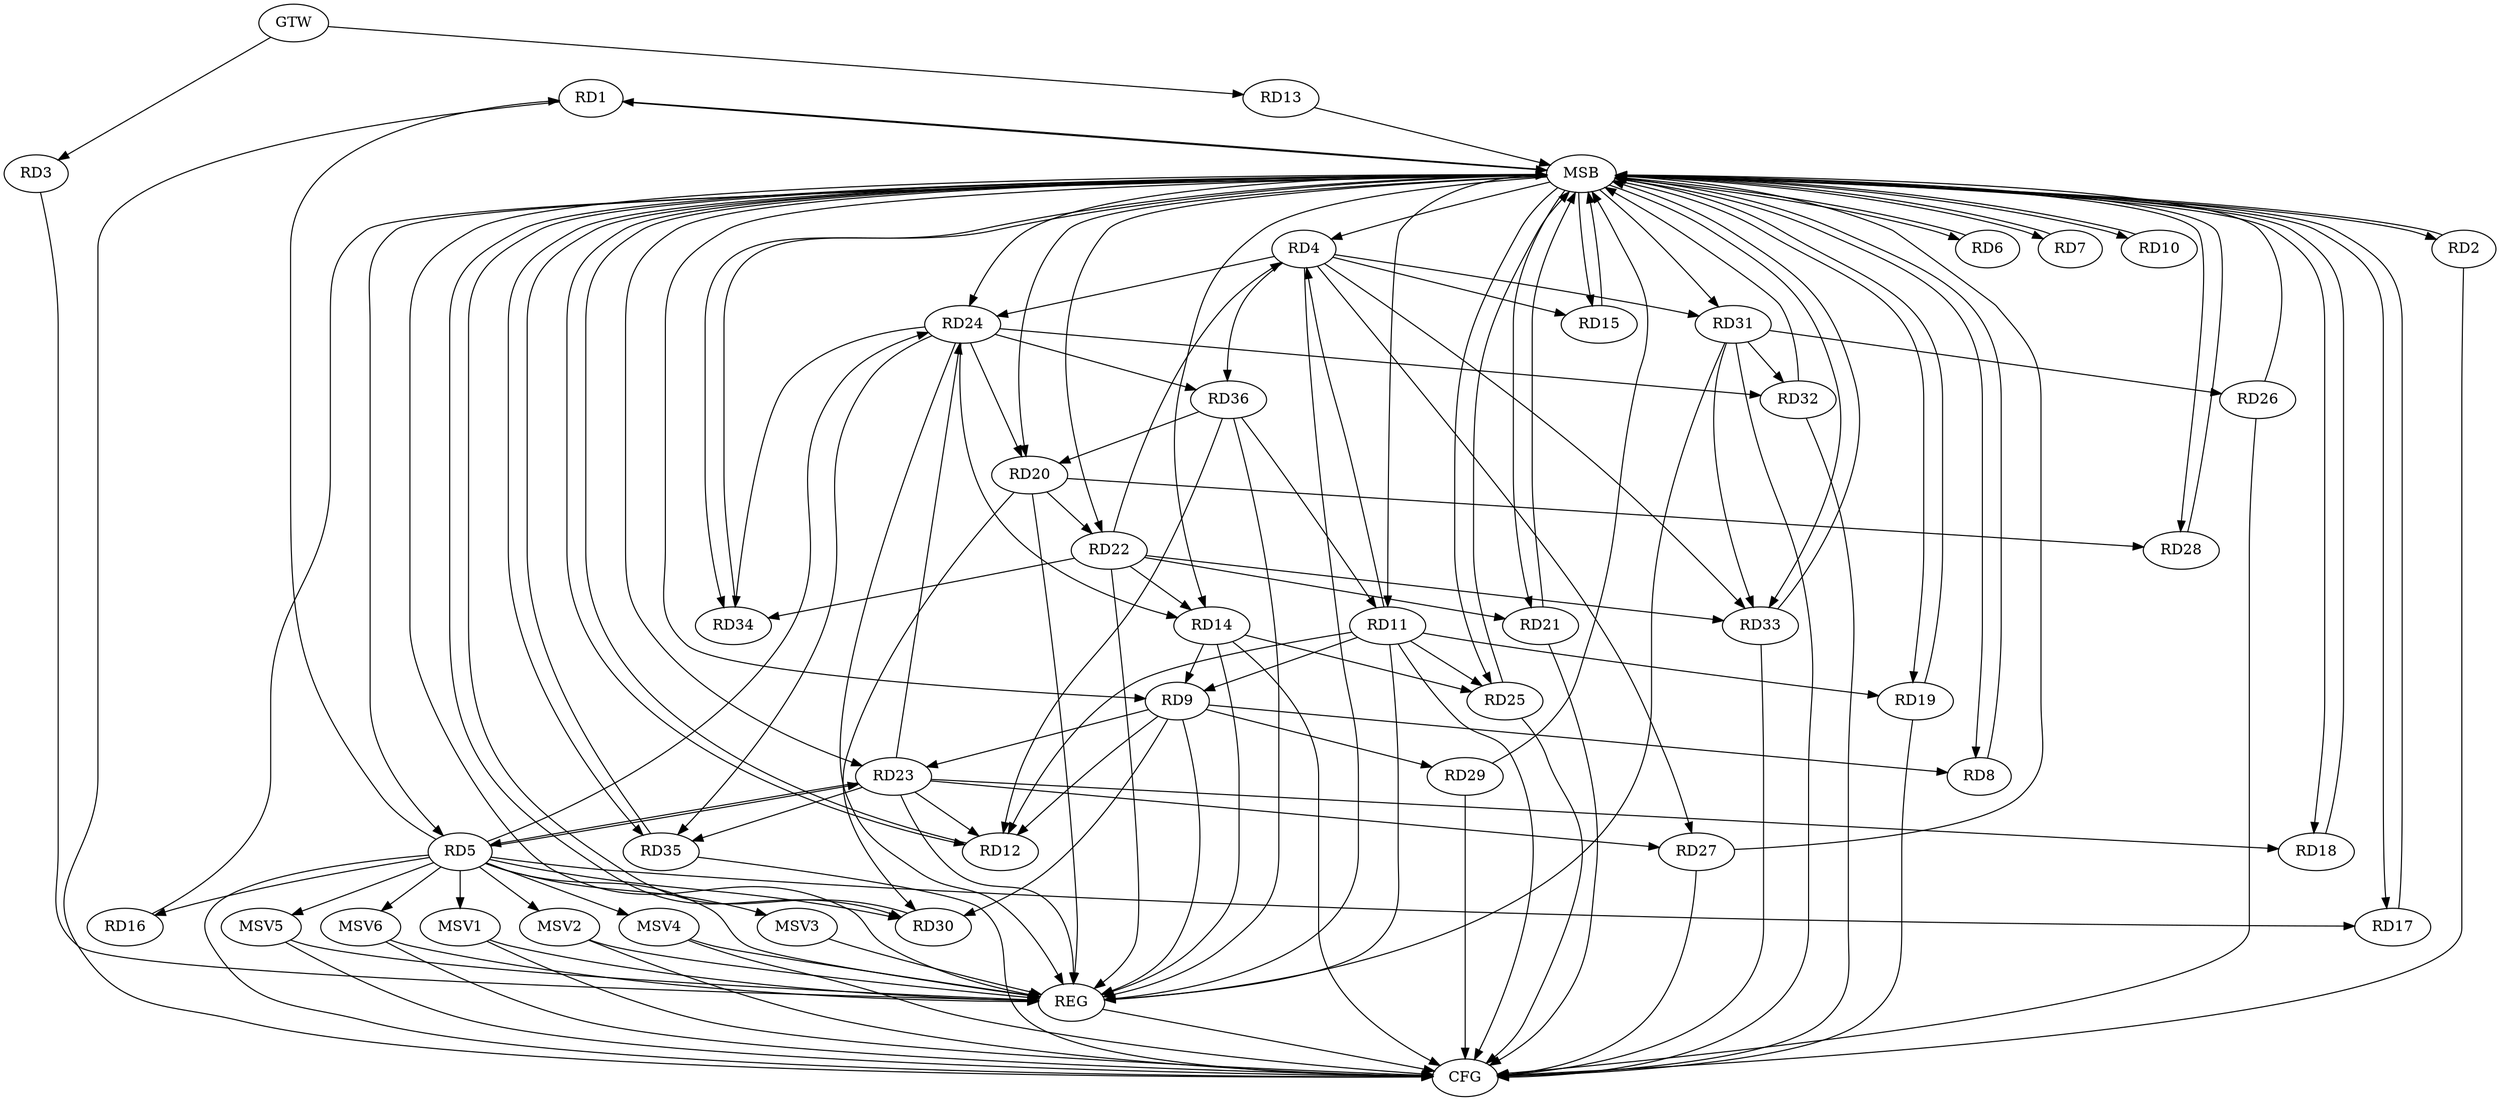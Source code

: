 strict digraph G {
  RD1 [ label="RD1" ];
  RD2 [ label="RD2" ];
  RD3 [ label="RD3" ];
  RD4 [ label="RD4" ];
  RD5 [ label="RD5" ];
  RD6 [ label="RD6" ];
  RD7 [ label="RD7" ];
  RD8 [ label="RD8" ];
  RD9 [ label="RD9" ];
  RD10 [ label="RD10" ];
  RD11 [ label="RD11" ];
  RD12 [ label="RD12" ];
  RD13 [ label="RD13" ];
  RD14 [ label="RD14" ];
  RD15 [ label="RD15" ];
  RD16 [ label="RD16" ];
  RD17 [ label="RD17" ];
  RD18 [ label="RD18" ];
  RD19 [ label="RD19" ];
  RD20 [ label="RD20" ];
  RD21 [ label="RD21" ];
  RD22 [ label="RD22" ];
  RD23 [ label="RD23" ];
  RD24 [ label="RD24" ];
  RD25 [ label="RD25" ];
  RD26 [ label="RD26" ];
  RD27 [ label="RD27" ];
  RD28 [ label="RD28" ];
  RD29 [ label="RD29" ];
  RD30 [ label="RD30" ];
  RD31 [ label="RD31" ];
  RD32 [ label="RD32" ];
  RD33 [ label="RD33" ];
  RD34 [ label="RD34" ];
  RD35 [ label="RD35" ];
  RD36 [ label="RD36" ];
  GTW [ label="GTW" ];
  REG [ label="REG" ];
  MSB [ label="MSB" ];
  CFG [ label="CFG" ];
  MSV1 [ label="MSV1" ];
  MSV2 [ label="MSV2" ];
  MSV3 [ label="MSV3" ];
  MSV4 [ label="MSV4" ];
  MSV5 [ label="MSV5" ];
  MSV6 [ label="MSV6" ];
  RD5 -> RD1;
  RD11 -> RD4;
  RD4 -> RD15;
  RD22 -> RD4;
  RD4 -> RD24;
  RD4 -> RD27;
  RD4 -> RD31;
  RD4 -> RD33;
  RD4 -> RD36;
  RD5 -> RD16;
  RD5 -> RD17;
  RD5 -> RD23;
  RD23 -> RD5;
  RD5 -> RD24;
  RD5 -> RD30;
  RD9 -> RD8;
  RD11 -> RD9;
  RD9 -> RD12;
  RD14 -> RD9;
  RD9 -> RD23;
  RD9 -> RD29;
  RD9 -> RD30;
  RD11 -> RD12;
  RD11 -> RD19;
  RD11 -> RD25;
  RD36 -> RD11;
  RD23 -> RD12;
  RD36 -> RD12;
  RD22 -> RD14;
  RD24 -> RD14;
  RD14 -> RD25;
  RD23 -> RD18;
  RD20 -> RD22;
  RD24 -> RD20;
  RD20 -> RD28;
  RD20 -> RD30;
  RD36 -> RD20;
  RD22 -> RD21;
  RD22 -> RD33;
  RD22 -> RD34;
  RD23 -> RD24;
  RD23 -> RD27;
  RD23 -> RD35;
  RD24 -> RD32;
  RD24 -> RD34;
  RD24 -> RD35;
  RD24 -> RD36;
  RD31 -> RD26;
  RD31 -> RD32;
  RD31 -> RD33;
  GTW -> RD3;
  GTW -> RD13;
  RD3 -> REG;
  RD4 -> REG;
  RD5 -> REG;
  RD9 -> REG;
  RD11 -> REG;
  RD14 -> REG;
  RD20 -> REG;
  RD22 -> REG;
  RD23 -> REG;
  RD24 -> REG;
  RD31 -> REG;
  RD36 -> REG;
  RD1 -> MSB;
  MSB -> RD8;
  MSB -> RD23;
  MSB -> RD34;
  MSB -> REG;
  RD2 -> MSB;
  MSB -> RD4;
  MSB -> RD33;
  RD6 -> MSB;
  MSB -> RD2;
  MSB -> RD17;
  MSB -> RD19;
  MSB -> RD25;
  RD7 -> MSB;
  RD8 -> MSB;
  MSB -> RD18;
  RD10 -> MSB;
  MSB -> RD9;
  RD12 -> MSB;
  MSB -> RD10;
  MSB -> RD28;
  MSB -> RD31;
  RD13 -> MSB;
  MSB -> RD5;
  MSB -> RD7;
  RD15 -> MSB;
  MSB -> RD11;
  MSB -> RD35;
  RD16 -> MSB;
  MSB -> RD21;
  RD17 -> MSB;
  RD18 -> MSB;
  RD19 -> MSB;
  RD21 -> MSB;
  MSB -> RD15;
  RD25 -> MSB;
  RD26 -> MSB;
  MSB -> RD22;
  RD27 -> MSB;
  RD28 -> MSB;
  MSB -> RD20;
  RD29 -> MSB;
  MSB -> RD12;
  MSB -> RD24;
  RD30 -> MSB;
  RD32 -> MSB;
  MSB -> RD1;
  MSB -> RD14;
  RD33 -> MSB;
  RD34 -> MSB;
  MSB -> RD6;
  RD35 -> MSB;
  MSB -> RD30;
  RD2 -> CFG;
  RD31 -> CFG;
  RD11 -> CFG;
  RD19 -> CFG;
  RD1 -> CFG;
  RD14 -> CFG;
  RD27 -> CFG;
  RD5 -> CFG;
  RD33 -> CFG;
  RD21 -> CFG;
  RD29 -> CFG;
  RD25 -> CFG;
  RD35 -> CFG;
  RD32 -> CFG;
  RD26 -> CFG;
  REG -> CFG;
  RD5 -> MSV1;
  RD5 -> MSV2;
  MSV1 -> REG;
  MSV1 -> CFG;
  MSV2 -> REG;
  MSV2 -> CFG;
  RD5 -> MSV3;
  RD5 -> MSV4;
  RD5 -> MSV5;
  MSV3 -> REG;
  MSV4 -> REG;
  MSV4 -> CFG;
  MSV5 -> REG;
  MSV5 -> CFG;
  RD5 -> MSV6;
  MSV6 -> REG;
  MSV6 -> CFG;
}
